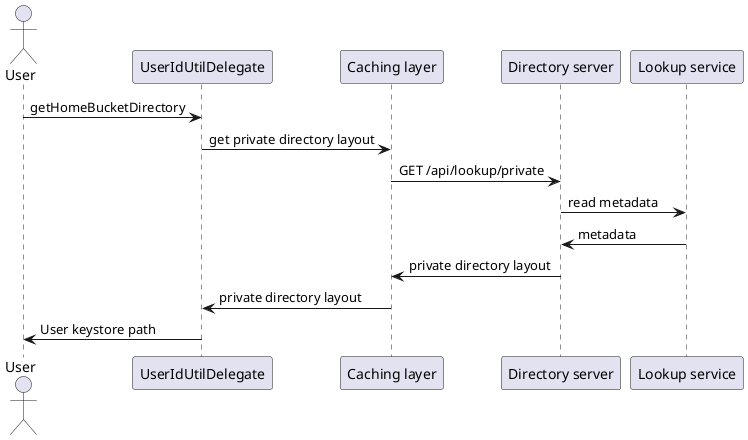 @startuml

actor User as u
u->"UserIdUtilDelegate" as r : getHomeBucketDirectory
r->"Caching layer" as c : get private directory layout
c->"Directory server" as d : GET /api/lookup/private
d->"Lookup service" as ls : read metadata
ls->d : metadata
d->c : private directory layout
c->r : private directory layout
r->u : User keystore path

@enduml